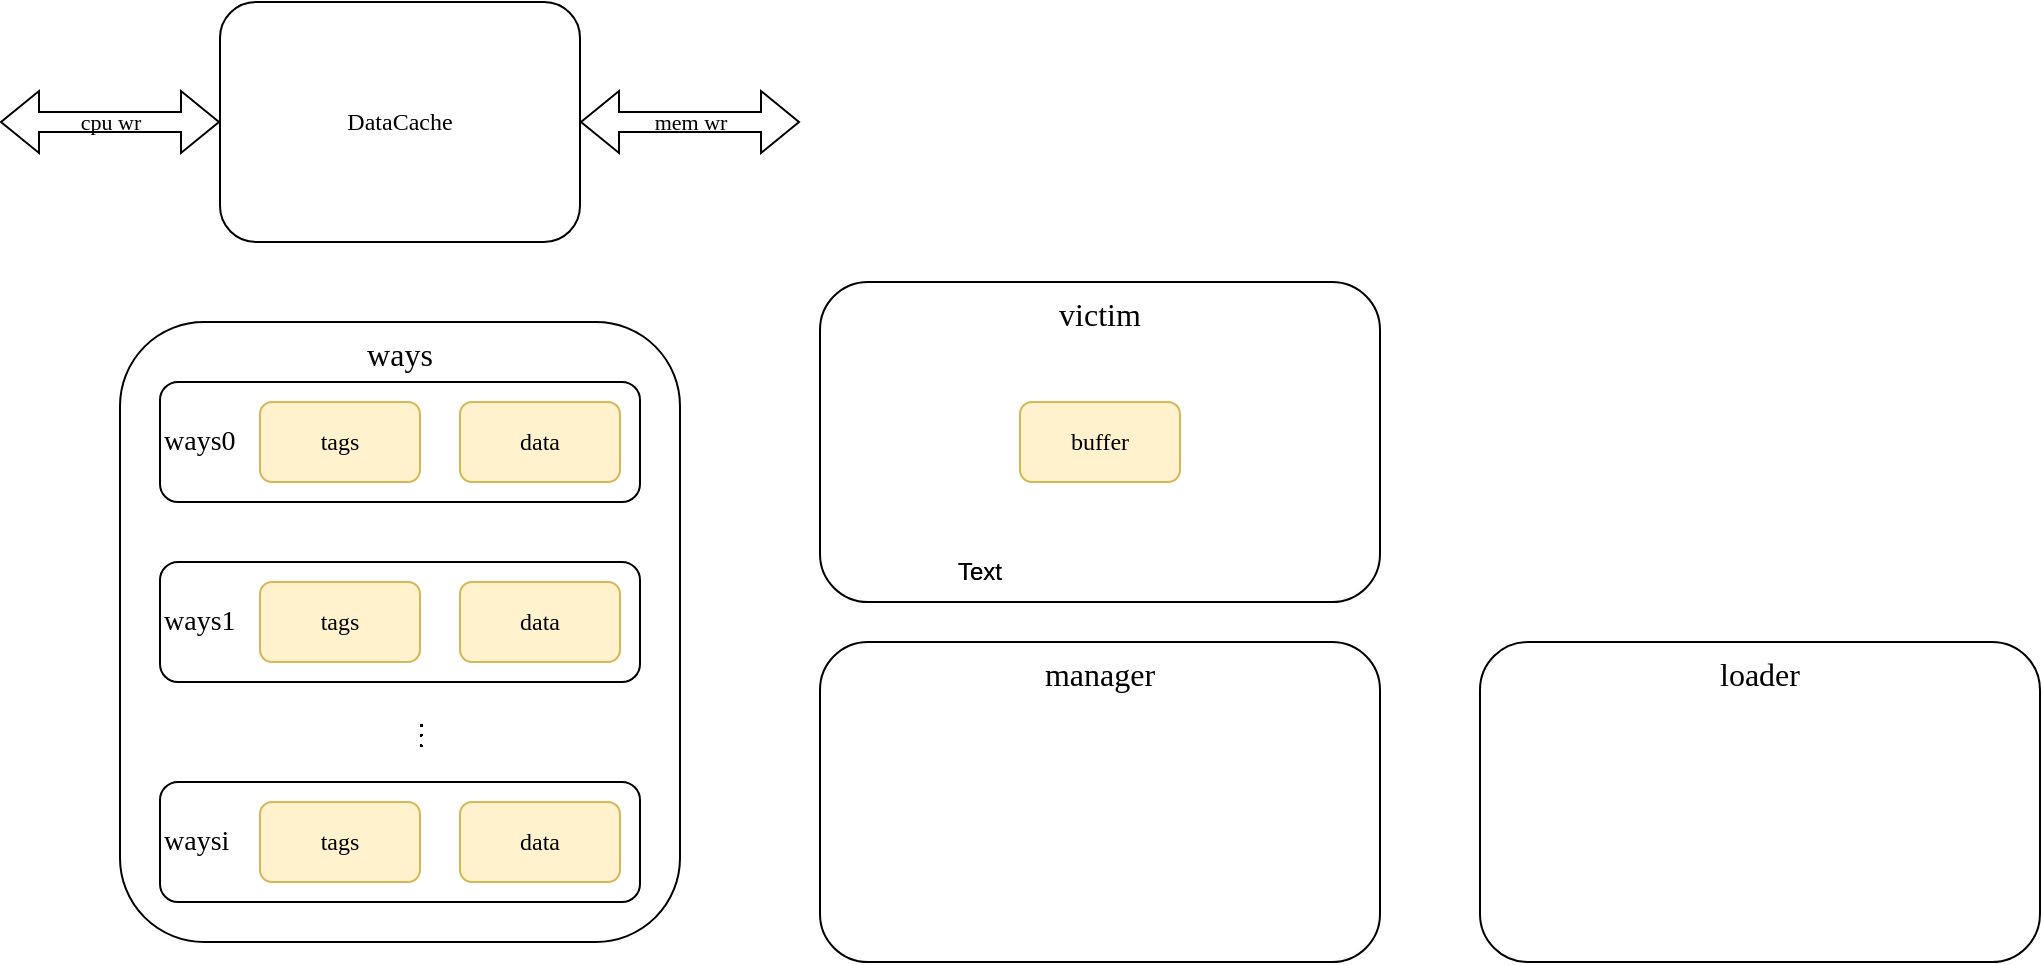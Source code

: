 <mxfile version="22.1.22" type="embed" pages="2">
  <diagram id="ByWnodgbexxBwmBKIoyD" name="AvstWidthCovTest">
    <mxGraphModel dx="1138" dy="517" grid="1" gridSize="10" guides="1" tooltips="1" connect="1" arrows="1" fold="1" page="1" pageScale="1" pageWidth="850" pageHeight="1100" math="1" shadow="0">
      <root>
        <mxCell id="0" />
        <mxCell id="1" parent="0" />
        <mxCell id="24" value="ways" style="rounded=1;whiteSpace=wrap;html=1;verticalAlign=top;fontFamily=Verdana;fontSize=16;" vertex="1" parent="1">
          <mxGeometry x="240" y="210" width="280" height="310" as="geometry" />
        </mxCell>
        <mxCell id="16" value="ways0" style="rounded=1;whiteSpace=wrap;html=1;align=left;fontFamily=Verdana;fontSize=14;" parent="1" vertex="1">
          <mxGeometry x="260" y="240" width="240" height="60" as="geometry" />
        </mxCell>
        <mxCell id="11" value="DataCache" style="whiteSpace=wrap;html=1;rounded=1;fontFamily=Verdana;" parent="1" vertex="1">
          <mxGeometry x="290" y="50" width="180" height="120" as="geometry" />
        </mxCell>
        <mxCell id="12" value="mem wr" style="shape=flexArrow;endArrow=classic;startArrow=classic;html=1;rounded=0;labelBackgroundColor=none;exitX=1;exitY=0.5;exitDx=0;exitDy=0;fontFamily=Verdana;" parent="1" source="11" edge="1">
          <mxGeometry width="100" height="100" relative="1" as="geometry">
            <mxPoint x="470" y="120" as="sourcePoint" />
            <mxPoint x="580" y="110" as="targetPoint" />
          </mxGeometry>
        </mxCell>
        <mxCell id="13" value="cpu wr" style="shape=flexArrow;endArrow=classic;startArrow=classic;html=1;rounded=0;entryX=0;entryY=0.5;entryDx=0;entryDy=0;labelBackgroundColor=none;fontFamily=Verdana;" parent="1" target="11" edge="1">
          <mxGeometry width="100" height="100" relative="1" as="geometry">
            <mxPoint x="180" y="110" as="sourcePoint" />
            <mxPoint x="330" y="120" as="targetPoint" />
          </mxGeometry>
        </mxCell>
        <mxCell id="14" value="tags" style="whiteSpace=wrap;html=1;rounded=1;fontFamily=Verdana;fontSize=12;fillColor=#fff2cc;strokeColor=#d6b656;" parent="1" vertex="1">
          <mxGeometry x="310" y="250" width="80" height="40" as="geometry" />
        </mxCell>
        <mxCell id="15" value="data" style="whiteSpace=wrap;html=1;rounded=1;fontFamily=Verdana;fontSize=12;fillColor=#fff2cc;strokeColor=#d6b656;" parent="1" vertex="1">
          <mxGeometry x="410" y="250" width="80" height="40" as="geometry" />
        </mxCell>
        <mxCell id="17" value="ways1" style="rounded=1;whiteSpace=wrap;html=1;align=left;fontFamily=Verdana;fontSize=14;" parent="1" vertex="1">
          <mxGeometry x="260" y="330" width="240" height="60" as="geometry" />
        </mxCell>
        <mxCell id="18" value="tags" style="whiteSpace=wrap;html=1;rounded=1;fontFamily=Verdana;fontSize=12;fillColor=#fff2cc;strokeColor=#d6b656;" parent="1" vertex="1">
          <mxGeometry x="310" y="340" width="80" height="40" as="geometry" />
        </mxCell>
        <mxCell id="19" value="data" style="whiteSpace=wrap;html=1;rounded=1;fontFamily=Verdana;fontSize=12;fillColor=#fff2cc;strokeColor=#d6b656;" parent="1" vertex="1">
          <mxGeometry x="410" y="340" width="80" height="40" as="geometry" />
        </mxCell>
        <mxCell id="20" value="$$\vdots$$" style="text;html=1;align=center;verticalAlign=middle;resizable=0;points=[];autosize=1;strokeColor=none;fillColor=none;fontFamily=Verdana;" parent="1" vertex="1">
          <mxGeometry x="345" y="400" width="90" height="30" as="geometry" />
        </mxCell>
        <mxCell id="21" value="waysi" style="rounded=1;whiteSpace=wrap;html=1;align=left;fontFamily=Verdana;fontSize=14;" parent="1" vertex="1">
          <mxGeometry x="260" y="440" width="240" height="60" as="geometry" />
        </mxCell>
        <mxCell id="22" value="tags" style="whiteSpace=wrap;html=1;rounded=1;fontFamily=Verdana;fontSize=12;fillColor=#fff2cc;strokeColor=#d6b656;" parent="1" vertex="1">
          <mxGeometry x="310" y="450" width="80" height="40" as="geometry" />
        </mxCell>
        <mxCell id="23" value="data" style="whiteSpace=wrap;html=1;rounded=1;fontFamily=Verdana;fontSize=12;fillColor=#fff2cc;strokeColor=#d6b656;" parent="1" vertex="1">
          <mxGeometry x="410" y="450" width="80" height="40" as="geometry" />
        </mxCell>
        <mxCell id="27" value="victim" style="rounded=1;whiteSpace=wrap;html=1;verticalAlign=top;fontFamily=Verdana;fontSize=16;" vertex="1" parent="1">
          <mxGeometry x="590" y="190" width="280" height="160" as="geometry" />
        </mxCell>
        <mxCell id="28" value="buffer" style="whiteSpace=wrap;html=1;rounded=1;fontFamily=Verdana;fontSize=12;fillColor=#fff2cc;strokeColor=#d6b656;" vertex="1" parent="1">
          <mxGeometry x="690" y="250" width="80" height="40" as="geometry" />
        </mxCell>
        <mxCell id="30" value="manager" style="rounded=1;whiteSpace=wrap;html=1;verticalAlign=top;fontFamily=Verdana;fontSize=16;" vertex="1" parent="1">
          <mxGeometry x="590" y="370" width="280" height="160" as="geometry" />
        </mxCell>
        <mxCell id="33" value="loader" style="rounded=1;whiteSpace=wrap;html=1;verticalAlign=top;fontFamily=Verdana;fontSize=16;" vertex="1" parent="1">
          <mxGeometry x="920" y="370" width="280" height="160" as="geometry" />
        </mxCell>
        <mxCell id="35" value="Text" style="text;strokeColor=none;align=center;fillColor=none;html=1;verticalAlign=middle;whiteSpace=wrap;rounded=0;" vertex="1" parent="1">
          <mxGeometry x="640" y="320" width="60" height="30" as="geometry" />
        </mxCell>
        <mxCell id="36" value="Text" style="text;strokeColor=none;align=center;fillColor=none;html=1;verticalAlign=middle;whiteSpace=wrap;rounded=0;" vertex="1" parent="1">
          <mxGeometry x="640" y="320" width="60" height="30" as="geometry" />
        </mxCell>
      </root>
    </mxGraphModel>
  </diagram>
  <diagram id="n_BqRoRJM9pi_r8xWl5j" name="DataCache">
    <mxGraphModel dx="1521" dy="996" grid="1" gridSize="10" guides="1" tooltips="1" connect="1" arrows="1" fold="1" page="1" pageScale="1" pageWidth="850" pageHeight="1100" math="0" shadow="0">
      <root>
        <mxCell id="0" />
        <mxCell id="1" parent="0" />
        <mxCell id="TxRPVYnzFZI4B-xf0rwA-1" value="" style="whiteSpace=wrap;html=1;" vertex="1" parent="1">
          <mxGeometry x="130" y="190" width="120" height="60" as="geometry" />
        </mxCell>
        <mxCell id="TxRPVYnzFZI4B-xf0rwA-2" value="Text" style="text;strokeColor=none;align=center;fillColor=none;html=1;verticalAlign=middle;whiteSpace=wrap;rounded=0;" vertex="1" parent="1">
          <mxGeometry x="390" y="490" width="60" height="30" as="geometry" />
        </mxCell>
      </root>
    </mxGraphModel>
  </diagram>
</mxfile>
